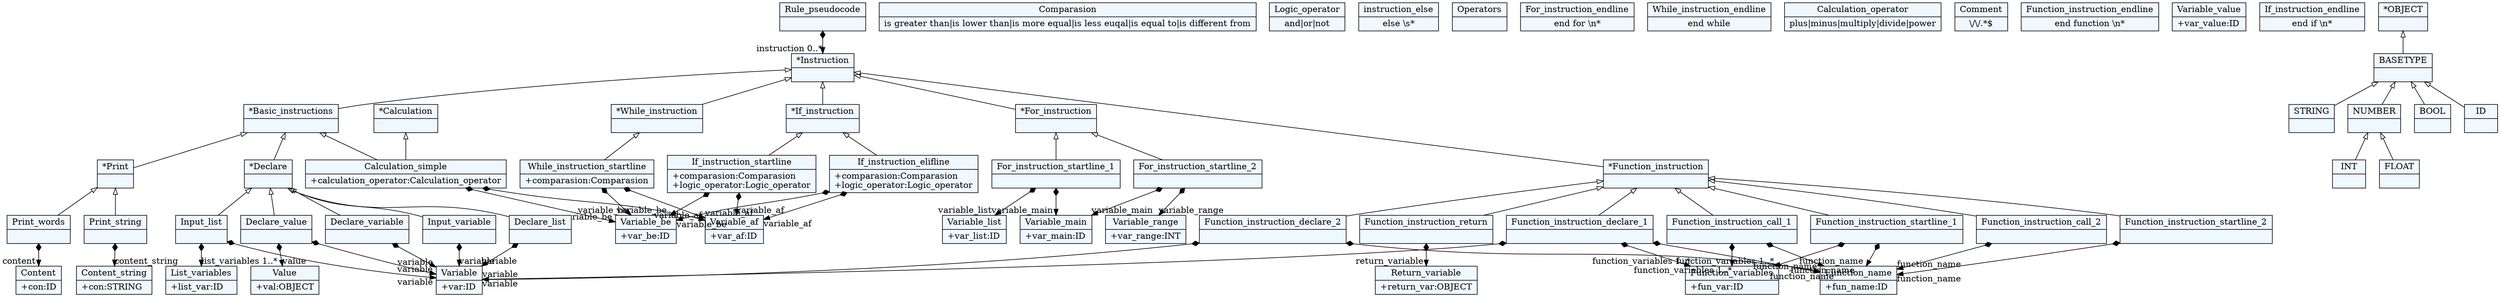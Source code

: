 
    digraph xtext {
    fontname = "Bitstream Vera Sans"
    fontsize = 8
    node[
        shape=record,
        style=filled,
        fillcolor=aliceblue
    ]
    nodesep = 0.3
    edge[dir=black,arrowtail=empty]


61381240 -> 61821848[arrowtail=diamond, dir=both, headlabel="variable_be "]
61381240 -> 61830344[arrowtail=diamond, dir=both, headlabel="variable_af "]
61381240[ label="{Calculation_simple|+calculation_operator:Calculation_operator\l}"]

61345368 -> 61353864[arrowtail=diamond, dir=both, headlabel="function_name "]
61345368[ label="{Function_instruction_call_2|}"]

60475576[ label="{*While_instruction|}"]
60475576 -> 60448200 [dir=back]

60446312[ label="{Comparasion|is greater than\|is lower than\|is more equal\|is less euqal\|is equal to\|is different from}"]

61360472[ label="{Content|+con:ID\l}"]

61821848[ label="{Variable_be|+var_be:ID\l}"]

60493512 -> 61819016[arrowtail=diamond, dir=both, headlabel="variable_main "]
60493512 -> 61839784[arrowtail=diamond, dir=both, headlabel="variable_list "]
60493512[ label="{For_instruction_startline_1|}"]

61328376 -> 61352920[arrowtail=diamond, dir=both, headlabel="variable "]
61328376[ label="{Declare_variable|}"]

61329320 -> 61819016[arrowtail=diamond, dir=both, headlabel="variable_main "]
61329320 -> 61823736[arrowtail=diamond, dir=both, headlabel="variable_range "]
61329320[ label="{For_instruction_startline_2|}"]

61367080[ label="{*Print|}"]
61367080 -> 61368968 [dir=back]
61367080 -> 61358584 [dir=back]

61322712[ label="{*Function_instruction|}"]
61322712 -> 61339704 [dir=back]
61322712 -> 61337816 [dir=back]
61322712 -> 61350088 [dir=back]
61322712 -> 61319880 [dir=back]
61322712 -> 61345368 [dir=back]
61322712 -> 61349144 [dir=back]
61322712 -> 61320824 [dir=back]

60483128[ label="{*If_instruction|}"]
60483128 -> 60486904 [dir=back]
60483128 -> 60454808 [dir=back]

61824680[ label="{Logic_operator|and\|or\|not}"]

60479352[ label="{instruction_else|else \\s*}"]

61383128[ label="{Operators|}"]

61319880 -> 61353864[arrowtail=diamond, dir=both, headlabel="function_name "]
61319880 -> 61354808[arrowtail=diamond, dir=both, headlabel="function_variables 1..*"]
61319880[ label="{Function_instruction_call_1|}"]

61337816 -> 61353864[arrowtail=diamond, dir=both, headlabel="function_name "]
61337816[ label="{Function_instruction_startline_2|}"]

61339704 -> 61353864[arrowtail=diamond, dir=both, headlabel="function_name "]
61339704 -> 61354808[arrowtail=diamond, dir=both, headlabel="function_variables 1..*"]
61339704[ label="{Function_instruction_startline_1|}"]

61335928 -> 61352920[arrowtail=diamond, dir=both, headlabel="variable "]
61335928 -> 61326488[arrowtail=diamond, dir=both, headlabel="list_variables 1..*"]
61335928[ label="{Input_list|}"]

61344424[ label="{For_instruction_endline|end for \\n*}"]

61352920[ label="{Variable|+var:ID\l}"]

61830344[ label="{Variable_af|+var_af:ID\l}"]

61361416 -> 61352920[arrowtail=diamond, dir=both, headlabel="variable "]
61361416[ label="{Input_variable|}"]

60490680[ label="{*For_instruction|}"]
60490680 -> 60493512 [dir=back]
60490680 -> 61329320 [dir=back]

61356696[ label="{Return_variable|+return_var:OBJECT\l}"]

60471800[ label="{*Instruction|}"]
60471800 -> 60462360 [dir=back]
60471800 -> 60483128 [dir=back]
60471800 -> 60490680 [dir=back]
60471800 -> 60475576 [dir=back]
60471800 -> 61322712 [dir=back]

61823736[ label="{Variable_range|+var_range:INT\l}"]

61368968 -> 61374632[arrowtail=diamond, dir=both, headlabel="content_string "]
61368968[ label="{Print_string|}"]

60481240[ label="{While_instruction_endline|end while}"]

61368024[ label="{Value|+val:OBJECT\l}"]

60462360[ label="{*Basic_instructions|}"]
60462360 -> 61357640 [dir=back]
60462360 -> 61367080 [dir=back]
60462360 -> 61381240 [dir=back]

61811464[ label="{Calculation_operator|plus\|minus\|multiply\|divide\|power}"]

60468968 -> 60471800[arrowtail=diamond, dir=both, headlabel="instruction 0..*"]
60468968[ label="{Rule_pseudocode|}"]

61326488[ label="{List_variables|+list_var:ID\l}"]

61350088 -> 61356696[arrowtail=diamond, dir=both, headlabel="return_variable "]
61350088[ label="{Function_instruction_return|}"]

61374632[ label="{Content_string|+con:STRING\l}"]

61357640[ label="{*Declare|}"]
61357640 -> 61328376 [dir=back]
61357640 -> 61361416 [dir=back]
61357640 -> 61362360 [dir=back]
61357640 -> 61365192 [dir=back]
61357640 -> 61335928 [dir=back]

61839784[ label="{Variable_list|+var_list:ID\l}"]

61353864[ label="{Function_name|+fun_name:ID\l}"]

61835064[ label="{Comment|\\/\\/.*$}"]

61351032[ label="{Function_instruction_endline|end function \\n*}"]

60454808 -> 61821848[arrowtail=diamond, dir=both, headlabel="variable_be "]
60454808 -> 61830344[arrowtail=diamond, dir=both, headlabel="variable_af "]
60454808[ label="{If_instruction_elifline|+comparasion:Comparasion\l+logic_operator:Logic_operator\l}"]

60486904 -> 61821848[arrowtail=diamond, dir=both, headlabel="variable_be "]
60486904 -> 61830344[arrowtail=diamond, dir=both, headlabel="variable_af "]
60486904[ label="{If_instruction_startline|+comparasion:Comparasion\l+logic_operator:Logic_operator\l}"]

60472744[ label="{*Calculation|}"]
60472744 -> 61381240 [dir=back]

61354808[ label="{Function_variables|+fun_var:ID\l}"]

61819016[ label="{Variable_main|+var_main:ID\l}"]

60448200 -> 61821848[arrowtail=diamond, dir=both, headlabel="variable_be "]
60448200 -> 61830344[arrowtail=diamond, dir=both, headlabel="variable_af "]
60448200[ label="{While_instruction_startline|+comparasion:Comparasion\l}"]

61362360 -> 61352920[arrowtail=diamond, dir=both, headlabel="variable "]
61362360 -> 61368024[arrowtail=diamond, dir=both, headlabel="value "]
61362360[ label="{Declare_value|}"]

61358584 -> 61360472[arrowtail=diamond, dir=both, headlabel="content "]
61358584[ label="{Print_words|}"]

61840728[ label="{Variable_value|+var_value:ID\l}"]

61365192 -> 61352920[arrowtail=diamond, dir=both, headlabel="variable "]
61365192[ label="{Declare_list|}"]

61349144 -> 61352920[arrowtail=diamond, dir=both, headlabel="variable "]
61349144 -> 61353864[arrowtail=diamond, dir=both, headlabel="function_name "]
61349144 -> 61354808[arrowtail=diamond, dir=both, headlabel="function_variables 1..*"]
61349144[ label="{Function_instruction_declare_1|}"]

60487848[ label="{If_instruction_endline|end if \\n*}"]

61320824 -> 61352920[arrowtail=diamond, dir=both, headlabel="variable "]
61320824 -> 61353864[arrowtail=diamond, dir=both, headlabel="function_name "]
61320824[ label="{Function_instruction_declare_2|}"]

60470856[ label="{*OBJECT|}"]
60470856 -> 60466136 [dir=back]

60464248[ label="{STRING|}"]

60466136[ label="{BASETYPE|}"]
60466136 -> 60465192 [dir=back]
60466136 -> 60457640 [dir=back]
60466136 -> 60431208 [dir=back]
60466136 -> 60464248 [dir=back]

60463304[ label="{INT|}"]

60445368[ label="{FLOAT|}"]

60465192[ label="{NUMBER|}"]
60465192 -> 60445368 [dir=back]
60465192 -> 60463304 [dir=back]

60457640[ label="{BOOL|}"]

60431208[ label="{ID|}"]


}
